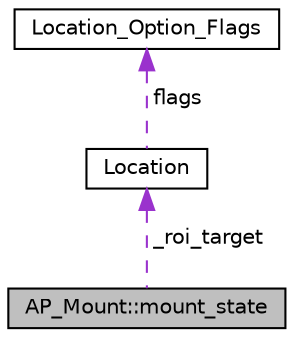 digraph "AP_Mount::mount_state"
{
 // INTERACTIVE_SVG=YES
  edge [fontname="Helvetica",fontsize="10",labelfontname="Helvetica",labelfontsize="10"];
  node [fontname="Helvetica",fontsize="10",shape=record];
  Node1 [label="AP_Mount::mount_state",height=0.2,width=0.4,color="black", fillcolor="grey75", style="filled", fontcolor="black"];
  Node2 -> Node1 [dir="back",color="darkorchid3",fontsize="10",style="dashed",label=" _roi_target" ,fontname="Helvetica"];
  Node2 [label="Location",height=0.2,width=0.4,color="black", fillcolor="white", style="filled",URL="$structLocation.html"];
  Node3 -> Node2 [dir="back",color="darkorchid3",fontsize="10",style="dashed",label=" flags" ,fontname="Helvetica"];
  Node3 [label="Location_Option_Flags",height=0.2,width=0.4,color="black", fillcolor="white", style="filled",URL="$structLocation__Option__Flags.html"];
}

